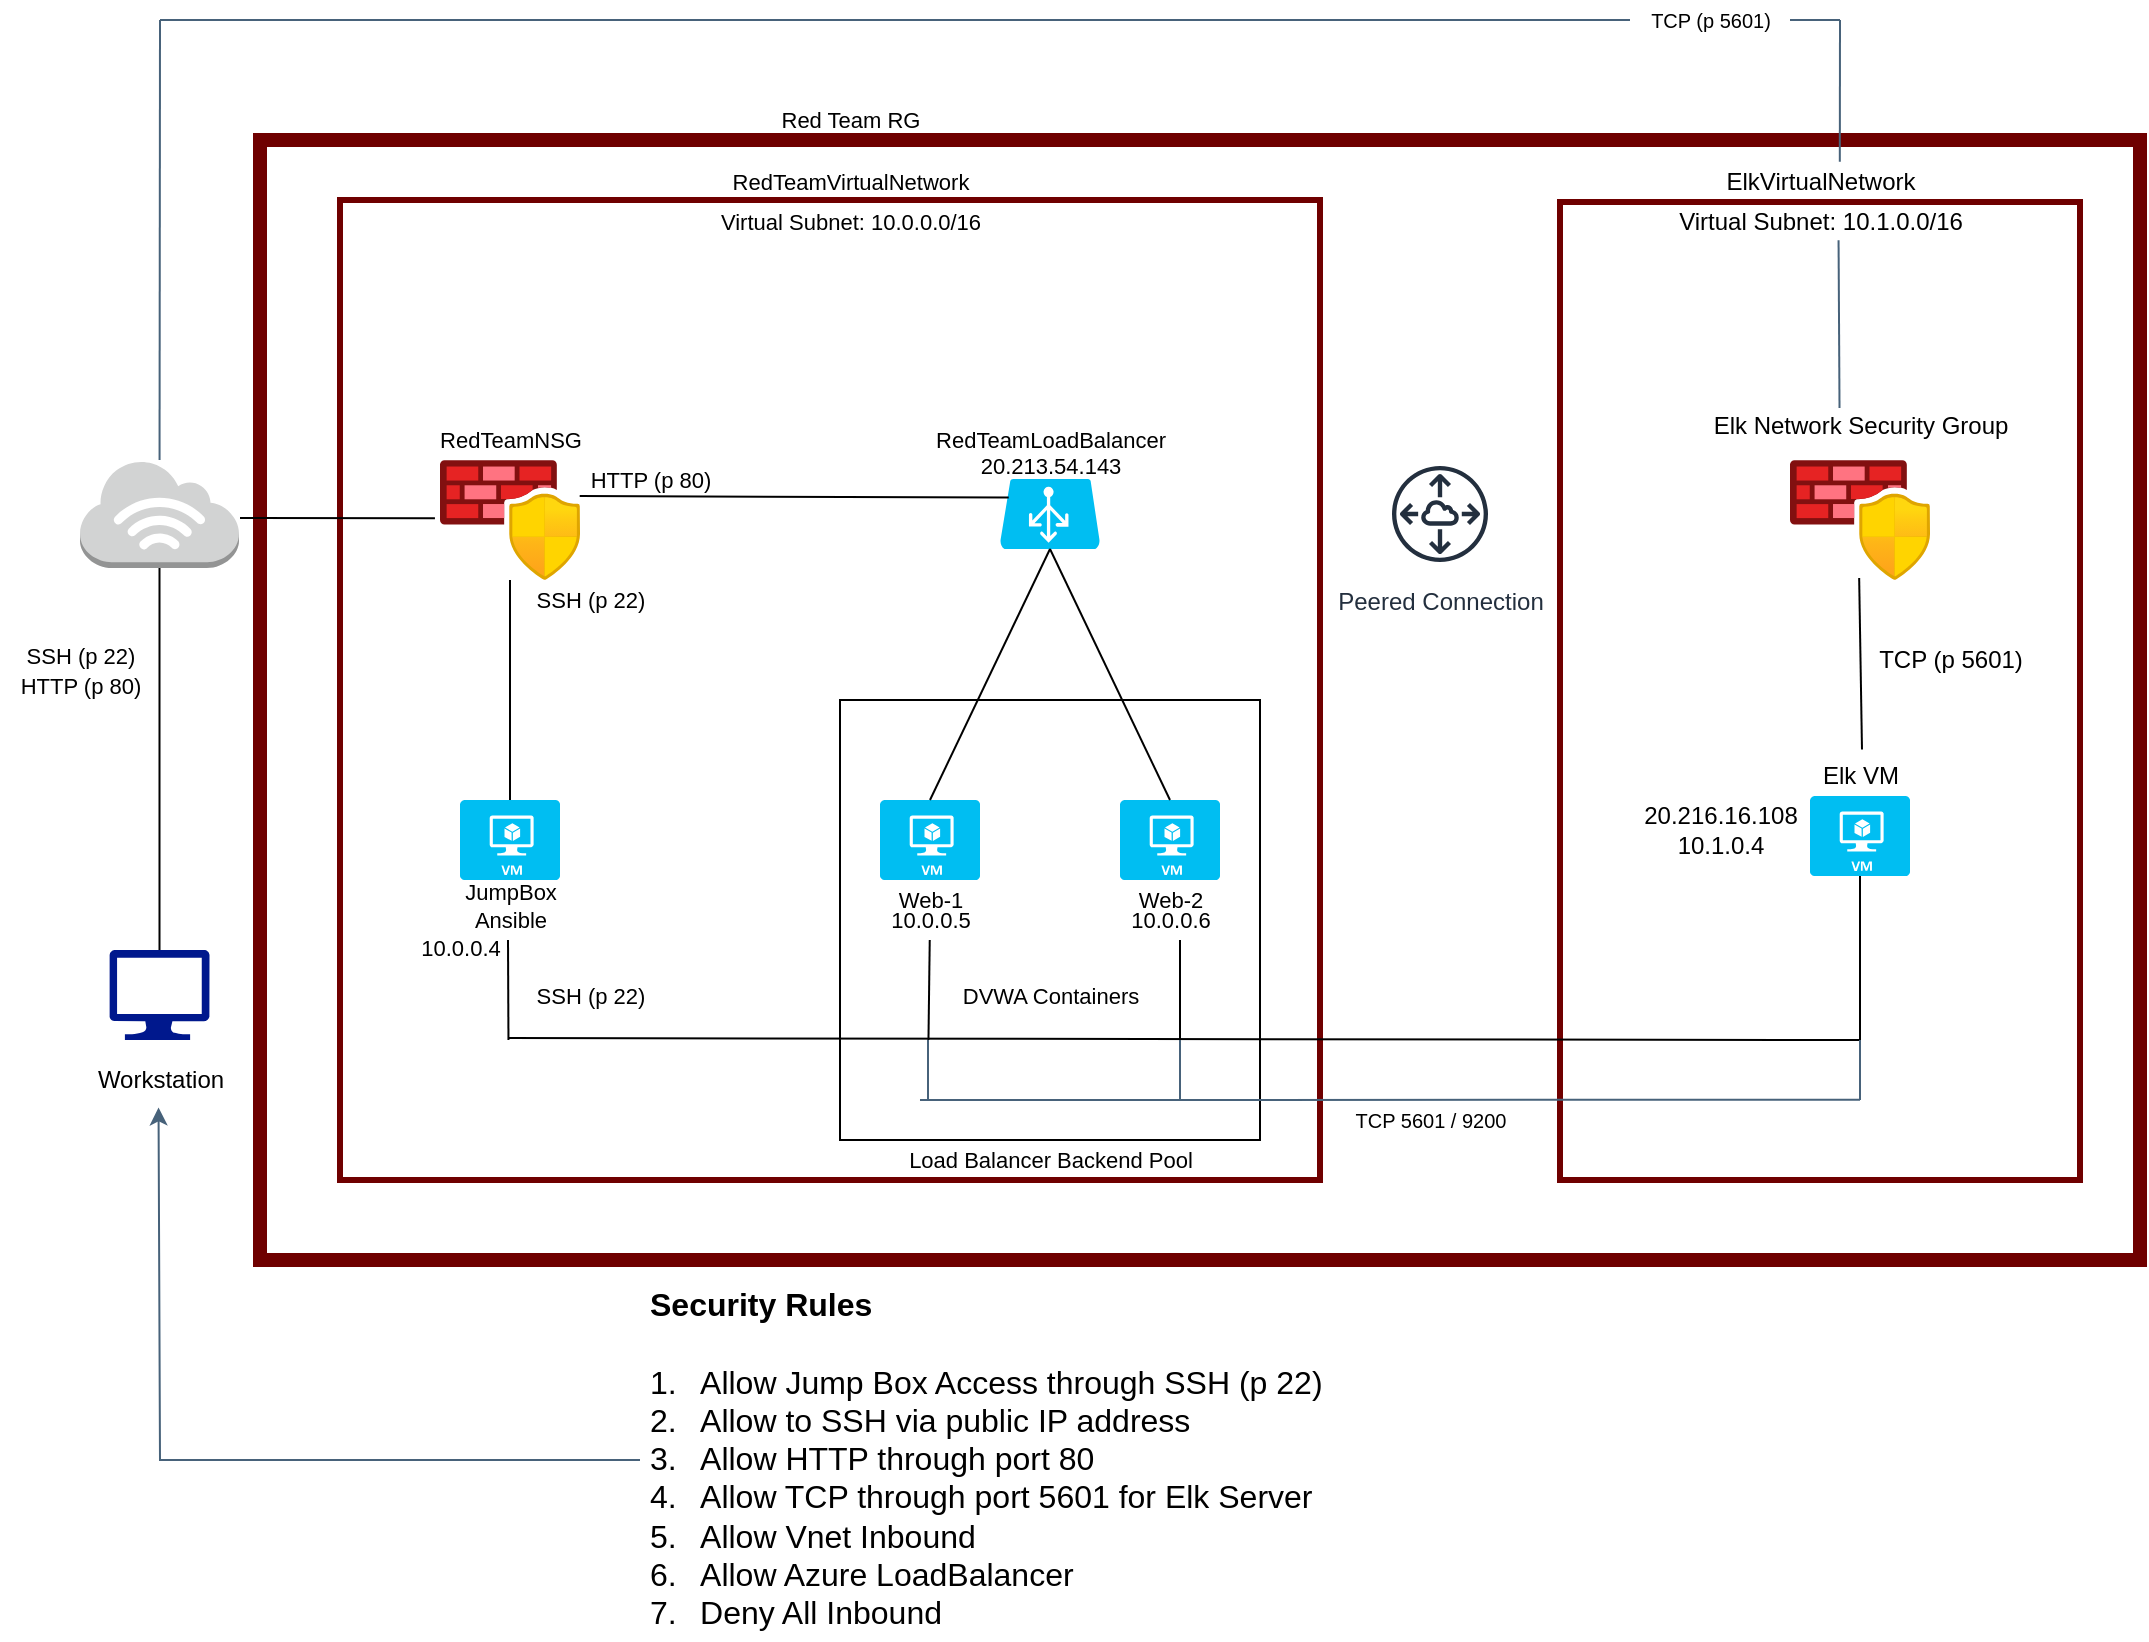 <mxfile version="17.4.6" type="device"><diagram id="9ZTADbrWBlNmGvdA6Gxs" name="Page-1"><mxGraphModel dx="1083" dy="1098" grid="1" gridSize="10" guides="1" tooltips="1" connect="1" arrows="1" fold="1" page="1" pageScale="1" pageWidth="1100" pageHeight="850" math="0" shadow="0"><root><mxCell id="0"/><mxCell id="1" parent="0"/><mxCell id="3LGvy_ndgmL6tR6QzdzH-45" value="" style="whiteSpace=wrap;html=1;fontSize=11;strokeWidth=1;fillColor=none;" parent="1" vertex="1"><mxGeometry x="420" y="380" width="210" height="220" as="geometry"/></mxCell><mxCell id="3LGvy_ndgmL6tR6QzdzH-20" value="" style="whiteSpace=wrap;html=1;aspect=fixed;fontSize=11;strokeWidth=3;fillColor=none;fontColor=#ffffff;strokeColor=#6F0000;" parent="1" vertex="1"><mxGeometry x="170" y="130" width="490" height="490" as="geometry"/></mxCell><mxCell id="PJrGojBnRn68JOhcsmlj-3" value="" style="rounded=0;whiteSpace=wrap;html=1;fillColor=none;fontColor=#ffffff;strokeColor=#6F0000;strokeWidth=7;" vertex="1" parent="1"><mxGeometry x="130" y="100" width="940" height="560" as="geometry"/></mxCell><mxCell id="3LGvy_ndgmL6tR6QzdzH-1" value="" style="sketch=0;aspect=fixed;pointerEvents=1;shadow=0;dashed=0;html=1;strokeColor=none;labelPosition=center;verticalLabelPosition=bottom;verticalAlign=top;align=center;fillColor=#00188D;shape=mxgraph.azure.computer" parent="1" vertex="1"><mxGeometry x="54.75" y="505" width="50" height="45" as="geometry"/></mxCell><mxCell id="3LGvy_ndgmL6tR6QzdzH-2" value="" style="outlineConnect=0;dashed=0;verticalLabelPosition=bottom;verticalAlign=top;align=center;html=1;shape=mxgraph.aws3.internet_3;fillColor=#D2D3D3;gradientColor=none;" parent="1" vertex="1"><mxGeometry x="40" y="260" width="79.5" height="54" as="geometry"/></mxCell><mxCell id="3LGvy_ndgmL6tR6QzdzH-3" value="" style="aspect=fixed;html=1;points=[];align=center;image;fontSize=12;image=img/lib/azure2/networking/Azure_Firewall_Manager.svg;" parent="1" vertex="1"><mxGeometry x="220" y="260" width="70" height="60" as="geometry"/></mxCell><mxCell id="3LGvy_ndgmL6tR6QzdzH-4" value="" style="verticalLabelPosition=bottom;html=1;verticalAlign=top;align=center;strokeColor=none;fillColor=#00BEF2;shape=mxgraph.azure.virtual_machine;" parent="1" vertex="1"><mxGeometry x="230" y="430" width="50" height="40" as="geometry"/></mxCell><mxCell id="3LGvy_ndgmL6tR6QzdzH-7" value="" style="verticalLabelPosition=bottom;html=1;verticalAlign=top;align=center;strokeColor=none;fillColor=#00BEF2;shape=mxgraph.azure.virtual_machine;" parent="1" vertex="1"><mxGeometry x="440" y="430" width="50" height="40" as="geometry"/></mxCell><mxCell id="3LGvy_ndgmL6tR6QzdzH-8" value="" style="verticalLabelPosition=bottom;html=1;verticalAlign=top;align=center;strokeColor=none;fillColor=#00BEF2;shape=mxgraph.azure.virtual_machine;" parent="1" vertex="1"><mxGeometry x="560" y="430" width="50" height="40" as="geometry"/></mxCell><mxCell id="3LGvy_ndgmL6tR6QzdzH-9" value="" style="verticalLabelPosition=bottom;html=1;verticalAlign=top;align=center;strokeColor=none;fillColor=#00BEF2;shape=mxgraph.azure.azure_load_balancer;" parent="1" vertex="1"><mxGeometry x="500" y="269.5" width="50" height="35" as="geometry"/></mxCell><mxCell id="3LGvy_ndgmL6tR6QzdzH-10" value="Workstation" style="text;html=1;resizable=0;autosize=1;align=center;verticalAlign=middle;points=[];fillColor=none;strokeColor=none;rounded=0;" parent="1" vertex="1"><mxGeometry x="39.75" y="560" width="80" height="20" as="geometry"/></mxCell><mxCell id="3LGvy_ndgmL6tR6QzdzH-12" value="" style="endArrow=none;html=1;rounded=0;entryX=0.5;entryY=1;entryDx=0;entryDy=0;entryPerimeter=0;exitX=0.5;exitY=0;exitDx=0;exitDy=0;exitPerimeter=0;" parent="1" source="3LGvy_ndgmL6tR6QzdzH-1" target="3LGvy_ndgmL6tR6QzdzH-2" edge="1"><mxGeometry width="50" height="50" relative="1" as="geometry"><mxPoint x="80" y="480" as="sourcePoint"/><mxPoint x="80" y="330" as="targetPoint"/></mxGeometry></mxCell><mxCell id="3LGvy_ndgmL6tR6QzdzH-13" value="&lt;font style=&quot;font-size: 11px&quot;&gt;SSH (p 22)&lt;br&gt;HTTP (p 80)&lt;/font&gt;" style="text;html=1;resizable=0;autosize=1;align=center;verticalAlign=middle;points=[];fillColor=none;strokeColor=none;rounded=0;" parent="1" vertex="1"><mxGeometry y="350" width="80" height="30" as="geometry"/></mxCell><mxCell id="3LGvy_ndgmL6tR6QzdzH-14" value="" style="endArrow=none;html=1;rounded=0;exitX=0.5;exitY=0;exitDx=0;exitDy=0;exitPerimeter=0;" parent="1" source="3LGvy_ndgmL6tR6QzdzH-4" target="3LGvy_ndgmL6tR6QzdzH-3" edge="1"><mxGeometry width="50" height="50" relative="1" as="geometry"><mxPoint x="255" y="420" as="sourcePoint"/><mxPoint x="280" y="360" as="targetPoint"/></mxGeometry></mxCell><mxCell id="3LGvy_ndgmL6tR6QzdzH-15" value="" style="endArrow=none;html=1;rounded=0;entryX=-0.036;entryY=0.485;entryDx=0;entryDy=0;entryPerimeter=0;" parent="1" target="3LGvy_ndgmL6tR6QzdzH-3" edge="1"><mxGeometry width="50" height="50" relative="1" as="geometry"><mxPoint x="120" y="289" as="sourcePoint"/><mxPoint x="210" y="290" as="targetPoint"/></mxGeometry></mxCell><mxCell id="3LGvy_ndgmL6tR6QzdzH-16" value="" style="endArrow=none;html=1;rounded=0;entryX=0.087;entryY=0.265;entryDx=0;entryDy=0;entryPerimeter=0;exitX=0.998;exitY=0.301;exitDx=0;exitDy=0;exitPerimeter=0;" parent="1" source="3LGvy_ndgmL6tR6QzdzH-3" target="3LGvy_ndgmL6tR6QzdzH-9" edge="1"><mxGeometry width="50" height="50" relative="1" as="geometry"><mxPoint x="310" y="280" as="sourcePoint"/><mxPoint x="480" y="280" as="targetPoint"/></mxGeometry></mxCell><mxCell id="3LGvy_ndgmL6tR6QzdzH-17" value="" style="endArrow=none;html=1;rounded=0;entryX=0.5;entryY=1;entryDx=0;entryDy=0;entryPerimeter=0;exitX=0.5;exitY=0;exitDx=0;exitDy=0;exitPerimeter=0;" parent="1" source="3LGvy_ndgmL6tR6QzdzH-7" target="3LGvy_ndgmL6tR6QzdzH-9" edge="1"><mxGeometry width="50" height="50" relative="1" as="geometry"><mxPoint x="450" y="430" as="sourcePoint"/><mxPoint x="500" y="380" as="targetPoint"/></mxGeometry></mxCell><mxCell id="3LGvy_ndgmL6tR6QzdzH-18" value="" style="endArrow=none;html=1;rounded=0;exitX=0.5;exitY=0;exitDx=0;exitDy=0;exitPerimeter=0;entryX=0.5;entryY=1;entryDx=0;entryDy=0;entryPerimeter=0;" parent="1" source="3LGvy_ndgmL6tR6QzdzH-8" target="3LGvy_ndgmL6tR6QzdzH-9" edge="1"><mxGeometry width="50" height="50" relative="1" as="geometry"><mxPoint x="560" y="430" as="sourcePoint"/><mxPoint x="610" y="380" as="targetPoint"/></mxGeometry></mxCell><mxCell id="3LGvy_ndgmL6tR6QzdzH-23" value="Red Team RG" style="text;html=1;resizable=0;autosize=1;align=center;verticalAlign=middle;points=[];fillColor=none;strokeColor=none;rounded=0;fontSize=11;" parent="1" vertex="1"><mxGeometry x="380" y="80" width="90" height="20" as="geometry"/></mxCell><mxCell id="3LGvy_ndgmL6tR6QzdzH-24" value="RedTeamVirtualNetwork" style="text;html=1;resizable=0;autosize=1;align=center;verticalAlign=middle;points=[];fillColor=none;strokeColor=none;rounded=0;fontSize=11;" parent="1" vertex="1"><mxGeometry x="360" y="111" width="130" height="20" as="geometry"/></mxCell><mxCell id="3LGvy_ndgmL6tR6QzdzH-25" value="Virtual Subnet: 10.0.0.0/16" style="text;html=1;resizable=0;autosize=1;align=center;verticalAlign=middle;points=[];fillColor=none;strokeColor=none;rounded=0;fontSize=11;" parent="1" vertex="1"><mxGeometry x="350" y="131" width="150" height="20" as="geometry"/></mxCell><mxCell id="3LGvy_ndgmL6tR6QzdzH-26" value="RedTeamNSG" style="text;html=1;resizable=0;autosize=1;align=center;verticalAlign=middle;points=[];fillColor=none;strokeColor=none;rounded=0;fontSize=11;" parent="1" vertex="1"><mxGeometry x="210" y="240" width="90" height="20" as="geometry"/></mxCell><mxCell id="3LGvy_ndgmL6tR6QzdzH-27" value="RedTeamLoadBalancer" style="text;html=1;resizable=0;autosize=1;align=center;verticalAlign=middle;points=[];fillColor=none;strokeColor=none;rounded=0;fontSize=11;" parent="1" vertex="1"><mxGeometry x="460" y="240" width="130" height="20" as="geometry"/></mxCell><mxCell id="3LGvy_ndgmL6tR6QzdzH-28" value="JumpBox&lt;br&gt;Ansible" style="text;html=1;resizable=0;autosize=1;align=center;verticalAlign=middle;points=[];fillColor=none;strokeColor=none;rounded=0;fontSize=11;" parent="1" vertex="1"><mxGeometry x="225" y="468" width="60" height="30" as="geometry"/></mxCell><mxCell id="3LGvy_ndgmL6tR6QzdzH-29" value="Web-1" style="text;html=1;resizable=0;autosize=1;align=center;verticalAlign=middle;points=[];fillColor=none;strokeColor=none;rounded=0;fontSize=11;" parent="1" vertex="1"><mxGeometry x="440" y="470" width="50" height="20" as="geometry"/></mxCell><mxCell id="3LGvy_ndgmL6tR6QzdzH-30" value="Web-2" style="text;html=1;resizable=0;autosize=1;align=center;verticalAlign=middle;points=[];fillColor=none;strokeColor=none;rounded=0;fontSize=11;" parent="1" vertex="1"><mxGeometry x="560" y="470" width="50" height="20" as="geometry"/></mxCell><mxCell id="3LGvy_ndgmL6tR6QzdzH-33" value="" style="endArrow=none;html=1;rounded=0;fontSize=11;" parent="1" edge="1"><mxGeometry width="50" height="50" relative="1" as="geometry"><mxPoint x="254.23" y="550" as="sourcePoint"/><mxPoint x="254" y="500" as="targetPoint"/></mxGeometry></mxCell><mxCell id="3LGvy_ndgmL6tR6QzdzH-35" value="" style="endArrow=none;html=1;fontFamily=Helvetica;fontSize=11;fontColor=default;align=center;strokeColor=default;" parent="1" edge="1" target="3LGvy_ndgmL6tR6QzdzH-38"><mxGeometry width="50" height="50" relative="1" as="geometry"><mxPoint x="464.23" y="550" as="sourcePoint"/><mxPoint x="464.23" y="490" as="targetPoint"/></mxGeometry></mxCell><mxCell id="3LGvy_ndgmL6tR6QzdzH-36" value="" style="endArrow=none;html=1;rounded=0;fontSize=11;" parent="1" edge="1"><mxGeometry width="50" height="50" relative="1" as="geometry"><mxPoint x="590" y="550" as="sourcePoint"/><mxPoint x="590" y="500" as="targetPoint"/></mxGeometry></mxCell><mxCell id="3LGvy_ndgmL6tR6QzdzH-37" value="10.0.0.4" style="text;html=1;resizable=0;autosize=1;align=center;verticalAlign=middle;points=[];fillColor=none;strokeColor=none;rounded=0;fontSize=11;" parent="1" vertex="1"><mxGeometry x="200" y="494" width="60" height="20" as="geometry"/></mxCell><mxCell id="3LGvy_ndgmL6tR6QzdzH-38" value="10.0.0.5" style="text;html=1;resizable=0;autosize=1;align=center;verticalAlign=middle;points=[];fillColor=none;strokeColor=none;rounded=0;fontSize=11;" parent="1" vertex="1"><mxGeometry x="435" y="480" width="60" height="20" as="geometry"/></mxCell><mxCell id="3LGvy_ndgmL6tR6QzdzH-39" value="10.0.0.6" style="text;html=1;resizable=0;autosize=1;align=center;verticalAlign=middle;points=[];fillColor=none;strokeColor=none;rounded=0;fontSize=11;" parent="1" vertex="1"><mxGeometry x="555" y="480" width="60" height="20" as="geometry"/></mxCell><mxCell id="3LGvy_ndgmL6tR6QzdzH-40" value="20.213.54.143" style="text;html=1;resizable=0;autosize=1;align=center;verticalAlign=middle;points=[];fillColor=none;strokeColor=none;rounded=0;fontSize=11;" parent="1" vertex="1"><mxGeometry x="480" y="253" width="90" height="20" as="geometry"/></mxCell><mxCell id="3LGvy_ndgmL6tR6QzdzH-41" value="SSH (p 22)" style="text;html=1;resizable=0;autosize=1;align=center;verticalAlign=middle;points=[];fillColor=none;strokeColor=none;rounded=0;fontSize=11;" parent="1" vertex="1"><mxGeometry x="260" y="517.5" width="70" height="20" as="geometry"/></mxCell><mxCell id="3LGvy_ndgmL6tR6QzdzH-43" value="HTTP (p 80)" style="text;html=1;resizable=0;autosize=1;align=center;verticalAlign=middle;points=[];fillColor=none;strokeColor=none;rounded=0;fontSize=11;" parent="1" vertex="1"><mxGeometry x="285" y="260" width="80" height="20" as="geometry"/></mxCell><mxCell id="3LGvy_ndgmL6tR6QzdzH-44" value="SSH (p 22)" style="text;html=1;resizable=0;autosize=1;align=center;verticalAlign=middle;points=[];fillColor=none;strokeColor=none;rounded=0;fontSize=11;" parent="1" vertex="1"><mxGeometry x="260" y="320" width="70" height="20" as="geometry"/></mxCell><mxCell id="PJrGojBnRn68JOhcsmlj-4" value="" style="rounded=0;whiteSpace=wrap;html=1;strokeWidth=3;fillColor=none;fontColor=#ffffff;strokeColor=#6F0000;" vertex="1" parent="1"><mxGeometry x="780" y="131" width="260" height="489" as="geometry"/></mxCell><mxCell id="3LGvy_ndgmL6tR6QzdzH-46" value="Load Balancer Backend Pool" style="text;html=1;resizable=0;autosize=1;align=center;verticalAlign=middle;points=[];fillColor=none;strokeColor=none;rounded=0;fontSize=11;" parent="1" vertex="1"><mxGeometry x="445" y="600" width="160" height="20" as="geometry"/></mxCell><mxCell id="3LGvy_ndgmL6tR6QzdzH-47" value="DVWA Containers" style="text;html=1;resizable=0;autosize=1;align=center;verticalAlign=middle;points=[];fillColor=none;strokeColor=none;rounded=0;fontSize=11;" parent="1" vertex="1"><mxGeometry x="475" y="517.5" width="100" height="20" as="geometry"/></mxCell><mxCell id="PJrGojBnRn68JOhcsmlj-5" value="ElkVirtualNetwork" style="text;html=1;resizable=0;autosize=1;align=center;verticalAlign=middle;points=[];fillColor=none;strokeColor=none;rounded=0;" vertex="1" parent="1"><mxGeometry x="855" y="111" width="110" height="20" as="geometry"/></mxCell><mxCell id="PJrGojBnRn68JOhcsmlj-6" value="Virtual Subnet: 10.1.0.0/16" style="text;html=1;resizable=0;autosize=1;align=center;verticalAlign=middle;points=[];fillColor=none;strokeColor=none;rounded=0;" vertex="1" parent="1"><mxGeometry x="830" y="131" width="160" height="20" as="geometry"/></mxCell><mxCell id="PJrGojBnRn68JOhcsmlj-7" value="" style="aspect=fixed;html=1;points=[];align=center;image;fontSize=12;image=img/lib/azure2/networking/Azure_Firewall_Manager.svg;" vertex="1" parent="1"><mxGeometry x="895" y="260" width="70" height="60" as="geometry"/></mxCell><mxCell id="PJrGojBnRn68JOhcsmlj-8" value="Elk Network Security Group" style="text;html=1;resizable=0;autosize=1;align=center;verticalAlign=middle;points=[];fillColor=none;strokeColor=none;rounded=0;" vertex="1" parent="1"><mxGeometry x="850" y="233" width="160" height="20" as="geometry"/></mxCell><mxCell id="PJrGojBnRn68JOhcsmlj-11" value="" style="verticalLabelPosition=bottom;html=1;verticalAlign=top;align=center;strokeColor=none;fillColor=#00BEF2;shape=mxgraph.azure.virtual_machine;" vertex="1" parent="1"><mxGeometry x="905" y="428" width="50" height="40" as="geometry"/></mxCell><mxCell id="PJrGojBnRn68JOhcsmlj-12" value="Elk VM" style="text;html=1;resizable=0;autosize=1;align=center;verticalAlign=middle;points=[];fillColor=none;strokeColor=none;rounded=0;" vertex="1" parent="1"><mxGeometry x="905" y="408" width="50" height="20" as="geometry"/></mxCell><mxCell id="PJrGojBnRn68JOhcsmlj-13" value="20.216.16.108&lt;br&gt;10.1.0.4" style="text;html=1;resizable=0;autosize=1;align=center;verticalAlign=middle;points=[];fillColor=none;strokeColor=none;rounded=0;" vertex="1" parent="1"><mxGeometry x="815" y="430" width="90" height="30" as="geometry"/></mxCell><mxCell id="PJrGojBnRn68JOhcsmlj-15" value="" style="endArrow=none;html=1;rounded=0;entryX=0.494;entryY=0.983;entryDx=0;entryDy=0;entryPerimeter=0;exitX=0.52;exitY=-0.164;exitDx=0;exitDy=0;exitPerimeter=0;" edge="1" parent="1" source="PJrGojBnRn68JOhcsmlj-12" target="PJrGojBnRn68JOhcsmlj-7"><mxGeometry width="50" height="50" relative="1" as="geometry"><mxPoint x="930" y="400" as="sourcePoint"/><mxPoint x="950" y="330" as="targetPoint"/></mxGeometry></mxCell><mxCell id="PJrGojBnRn68JOhcsmlj-17" value="TCP (p 5601)" style="text;html=1;resizable=0;autosize=1;align=center;verticalAlign=middle;points=[];fillColor=none;strokeColor=none;rounded=0;" vertex="1" parent="1"><mxGeometry x="930" y="350" width="90" height="20" as="geometry"/></mxCell><mxCell id="PJrGojBnRn68JOhcsmlj-18" value="" style="endArrow=none;html=1;rounded=0;entryX=0.5;entryY=1;entryDx=0;entryDy=0;entryPerimeter=0;" edge="1" parent="1" target="PJrGojBnRn68JOhcsmlj-11"><mxGeometry width="50" height="50" relative="1" as="geometry"><mxPoint x="930" y="550" as="sourcePoint"/><mxPoint x="980" y="500" as="targetPoint"/></mxGeometry></mxCell><mxCell id="3LGvy_ndgmL6tR6QzdzH-34" value="" style="endArrow=none;html=1;rounded=0;fontSize=11;" parent="1" edge="1"><mxGeometry width="50" height="50" relative="1" as="geometry"><mxPoint x="254" y="549" as="sourcePoint"/><mxPoint x="930" y="550" as="targetPoint"/></mxGeometry></mxCell><mxCell id="PJrGojBnRn68JOhcsmlj-19" value="" style="endArrow=none;html=1;rounded=0;entryX=0.577;entryY=0.918;entryDx=0;entryDy=0;entryPerimeter=0;fillColor=#647687;strokeColor=#47627A;" edge="1" parent="1" target="PJrGojBnRn68JOhcsmlj-4"><mxGeometry width="50" height="50" relative="1" as="geometry"><mxPoint x="460" y="580" as="sourcePoint"/><mxPoint x="500" y="560" as="targetPoint"/></mxGeometry></mxCell><mxCell id="PJrGojBnRn68JOhcsmlj-20" value="" style="endArrow=none;html=1;rounded=0;strokeColor=#47627A;" edge="1" parent="1"><mxGeometry width="50" height="50" relative="1" as="geometry"><mxPoint x="464" y="580" as="sourcePoint"/><mxPoint x="464" y="550" as="targetPoint"/></mxGeometry></mxCell><mxCell id="PJrGojBnRn68JOhcsmlj-21" value="" style="endArrow=none;html=1;rounded=0;strokeColor=#47627A;" edge="1" parent="1"><mxGeometry width="50" height="50" relative="1" as="geometry"><mxPoint x="590" y="580" as="sourcePoint"/><mxPoint x="590" y="550" as="targetPoint"/></mxGeometry></mxCell><mxCell id="PJrGojBnRn68JOhcsmlj-22" value="" style="endArrow=none;html=1;rounded=0;strokeColor=#47627A;" edge="1" parent="1"><mxGeometry width="50" height="50" relative="1" as="geometry"><mxPoint x="930" y="580" as="sourcePoint"/><mxPoint x="930" y="550" as="targetPoint"/></mxGeometry></mxCell><mxCell id="PJrGojBnRn68JOhcsmlj-23" value="&lt;font style=&quot;font-size: 10px&quot;&gt;TCP 5601 / 9200&lt;/font&gt;" style="text;html=1;resizable=0;autosize=1;align=center;verticalAlign=middle;points=[];fillColor=none;strokeColor=none;rounded=0;" vertex="1" parent="1"><mxGeometry x="670" y="580" width="90" height="20" as="geometry"/></mxCell><mxCell id="PJrGojBnRn68JOhcsmlj-24" value="Peered Connection" style="sketch=0;outlineConnect=0;fontColor=#232F3E;gradientColor=none;strokeColor=#232F3E;fillColor=#ffffff;dashed=0;verticalLabelPosition=bottom;verticalAlign=top;align=center;html=1;fontSize=12;fontStyle=0;aspect=fixed;shape=mxgraph.aws4.resourceIcon;resIcon=mxgraph.aws4.peering;" vertex="1" parent="1"><mxGeometry x="690" y="257" width="60" height="60" as="geometry"/></mxCell><mxCell id="PJrGojBnRn68JOhcsmlj-25" value="" style="endArrow=none;html=1;rounded=0;fontSize=10;strokeColor=#47627A;" edge="1" parent="1" source="3LGvy_ndgmL6tR6QzdzH-2"><mxGeometry width="50" height="50" relative="1" as="geometry"><mxPoint x="80" y="250" as="sourcePoint"/><mxPoint x="80" y="40" as="targetPoint"/></mxGeometry></mxCell><mxCell id="PJrGojBnRn68JOhcsmlj-26" value="" style="endArrow=none;html=1;rounded=0;fontSize=10;strokeColor=#47627A;startArrow=none;" edge="1" parent="1" source="PJrGojBnRn68JOhcsmlj-29"><mxGeometry width="50" height="50" relative="1" as="geometry"><mxPoint x="80" y="40" as="sourcePoint"/><mxPoint x="920" y="40" as="targetPoint"/></mxGeometry></mxCell><mxCell id="PJrGojBnRn68JOhcsmlj-27" value="" style="endArrow=none;html=1;rounded=0;fontSize=10;strokeColor=#47627A;entryX=0.558;entryY=0.957;entryDx=0;entryDy=0;entryPerimeter=0;exitX=0.436;exitY=0.05;exitDx=0;exitDy=0;exitPerimeter=0;" edge="1" parent="1" source="PJrGojBnRn68JOhcsmlj-8" target="PJrGojBnRn68JOhcsmlj-6"><mxGeometry width="50" height="50" relative="1" as="geometry"><mxPoint x="920" y="230" as="sourcePoint"/><mxPoint x="970" y="180" as="targetPoint"/></mxGeometry></mxCell><mxCell id="PJrGojBnRn68JOhcsmlj-28" value="" style="endArrow=none;html=1;rounded=0;fontSize=10;strokeColor=#47627A;exitX=0.59;exitY=-0.009;exitDx=0;exitDy=0;exitPerimeter=0;" edge="1" parent="1" source="PJrGojBnRn68JOhcsmlj-5"><mxGeometry width="50" height="50" relative="1" as="geometry"><mxPoint x="870" y="90" as="sourcePoint"/><mxPoint x="920" y="40" as="targetPoint"/></mxGeometry></mxCell><mxCell id="PJrGojBnRn68JOhcsmlj-29" value="TCP (p 5601)" style="text;html=1;resizable=0;autosize=1;align=center;verticalAlign=middle;points=[];fillColor=none;strokeColor=none;rounded=0;fontSize=10;" vertex="1" parent="1"><mxGeometry x="815" y="30" width="80" height="20" as="geometry"/></mxCell><mxCell id="PJrGojBnRn68JOhcsmlj-31" value="" style="endArrow=none;html=1;rounded=0;fontSize=10;strokeColor=#47627A;" edge="1" parent="1" target="PJrGojBnRn68JOhcsmlj-29"><mxGeometry width="50" height="50" relative="1" as="geometry"><mxPoint x="80" y="40" as="sourcePoint"/><mxPoint x="920" y="40" as="targetPoint"/></mxGeometry></mxCell><mxCell id="PJrGojBnRn68JOhcsmlj-35" style="edgeStyle=none;rounded=0;orthogonalLoop=1;jettySize=auto;html=1;exitX=0;exitY=0.5;exitDx=0;exitDy=0;fontSize=10;strokeColor=#47627A;entryX=0.494;entryY=1.185;entryDx=0;entryDy=0;entryPerimeter=0;" edge="1" parent="1" source="PJrGojBnRn68JOhcsmlj-34" target="3LGvy_ndgmL6tR6QzdzH-10"><mxGeometry relative="1" as="geometry"><mxPoint x="80" y="760" as="targetPoint"/><Array as="points"><mxPoint x="80" y="760"/></Array></mxGeometry></mxCell><mxCell id="PJrGojBnRn68JOhcsmlj-34" value="&lt;h1&gt;&lt;p class=&quot;MsoNormal&quot; style=&quot;margin: 0in ; font-size: 12pt ; font-family: &amp;#34;calibri&amp;#34; , sans-serif ; font-weight: 400&quot;&gt;&lt;b&gt;Security Rules&lt;/b&gt;&lt;/p&gt;&lt;p class=&quot;MsoNormal&quot; style=&quot;margin: 0in ; font-size: 12pt ; font-family: &amp;#34;calibri&amp;#34; , sans-serif ; font-weight: 400&quot;&gt;&lt;b&gt;&amp;nbsp;&lt;/b&gt;&lt;/p&gt;&lt;p class=&quot;MsoListParagraphCxSpFirst&quot; style=&quot;margin: 0in 0in 0in 0.25in ; font-size: 12pt ; font-family: &amp;#34;calibri&amp;#34; , sans-serif ; font-weight: 400 ; text-indent: -0.25in&quot;&gt;1.&lt;span style=&quot;font-stretch: normal ; font-size: 7pt ; line-height: normal ; font-family: &amp;#34;times new roman&amp;#34;&quot;&gt;&amp;nbsp;&amp;nbsp;&amp;nbsp;&amp;nbsp; &lt;/span&gt;Allow Jump Box Access through SSH (p 22)&lt;b&gt;&lt;/b&gt;&lt;/p&gt;&lt;p class=&quot;MsoListParagraphCxSpMiddle&quot; style=&quot;margin: 0in 0in 0in 0.25in ; font-size: 12pt ; font-family: &amp;#34;calibri&amp;#34; , sans-serif ; font-weight: 400 ; text-indent: -0.25in&quot;&gt;2.&lt;span style=&quot;font-stretch: normal ; font-size: 7pt ; line-height: normal ; font-family: &amp;#34;times new roman&amp;#34;&quot;&gt;&amp;nbsp;&amp;nbsp;&amp;nbsp;&amp;nbsp; &lt;/span&gt;Allow to SSH via public IP address&lt;/p&gt;&lt;p class=&quot;MsoListParagraphCxSpMiddle&quot; style=&quot;margin: 0in 0in 0in 0.25in ; font-size: 12pt ; font-family: &amp;#34;calibri&amp;#34; , sans-serif ; font-weight: 400 ; text-indent: -0.25in&quot;&gt;3.&lt;span style=&quot;font-stretch: normal ; font-size: 7pt ; line-height: normal ; font-family: &amp;#34;times new roman&amp;#34;&quot;&gt;&amp;nbsp;&amp;nbsp;&amp;nbsp;&amp;nbsp; &lt;/span&gt;Allow HTTP through port 80&lt;/p&gt;&lt;p class=&quot;MsoListParagraphCxSpMiddle&quot; style=&quot;margin: 0in 0in 0in 0.25in ; font-size: 12pt ; font-family: &amp;#34;calibri&amp;#34; , sans-serif ; font-weight: 400 ; text-indent: -0.25in&quot;&gt;4.&lt;span style=&quot;font-stretch: normal ; font-size: 7pt ; line-height: normal ; font-family: &amp;#34;times new roman&amp;#34;&quot;&gt;&amp;nbsp;&amp;nbsp;&amp;nbsp;&amp;nbsp; &lt;/span&gt;Allow TCP through port 5601 for Elk Server&lt;/p&gt;&lt;p class=&quot;MsoListParagraphCxSpMiddle&quot; style=&quot;margin: 0in 0in 0in 0.25in ; font-size: 12pt ; font-family: &amp;#34;calibri&amp;#34; , sans-serif ; font-weight: 400 ; text-indent: -0.25in&quot;&gt;5.&lt;span style=&quot;font-stretch: normal ; font-size: 7pt ; line-height: normal ; font-family: &amp;#34;times new roman&amp;#34;&quot;&gt;&amp;nbsp;&amp;nbsp;&amp;nbsp;&amp;nbsp; &lt;/span&gt;Allow Vnet Inbound&lt;/p&gt;&lt;p class=&quot;MsoListParagraphCxSpMiddle&quot; style=&quot;margin: 0in 0in 0in 0.25in ; font-size: 12pt ; font-family: &amp;#34;calibri&amp;#34; , sans-serif ; font-weight: 400 ; text-indent: -0.25in&quot;&gt;6.&lt;span style=&quot;font-stretch: normal ; font-size: 7pt ; line-height: normal ; font-family: &amp;#34;times new roman&amp;#34;&quot;&gt;&amp;nbsp;&amp;nbsp;&amp;nbsp;&amp;nbsp; &lt;/span&gt;Allow Azure LoadBalancer&lt;/p&gt;&lt;p class=&quot;MsoListParagraphCxSpLast&quot; style=&quot;margin: 0in 0in 0in 0.25in ; font-size: 12pt ; font-family: &amp;#34;calibri&amp;#34; , sans-serif ; font-weight: 400 ; text-indent: -0.25in&quot;&gt;7.&lt;span style=&quot;font-stretch: normal ; font-size: 7pt ; line-height: normal ; font-family: &amp;#34;times new roman&amp;#34;&quot;&gt;&amp;nbsp;&amp;nbsp;&amp;nbsp;&amp;nbsp; &lt;/span&gt;Deny All Inbound&lt;/p&gt;&lt;/h1&gt;" style="text;html=1;strokeColor=none;fillColor=none;spacing=5;spacingTop=-20;whiteSpace=wrap;overflow=hidden;rounded=0;fontSize=10;" vertex="1" parent="1"><mxGeometry x="320" y="670" width="510" height="180" as="geometry"/></mxCell></root></mxGraphModel></diagram></mxfile>